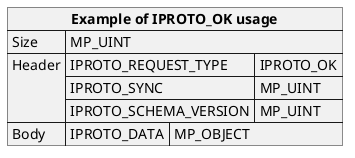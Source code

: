 @startuml

skinparam {
    HyperlinkColor #0077FF
    FontColor #313131
    BorderColor #313131
    BackgroundColor transparent
}

json "**Example of IPROTO_OK usage**" as ok_example {
    "Size": "MP_UINT",
    "Header": {
      "IPROTO_REQUEST_TYPE": "IPROTO_OK",
      "IPROTO_SYNC": "MP_UINT",
      "IPROTO_SCHEMA_VERSION": "MP_UINT"
    },
    "Body": {
      "IPROTO_DATA": "MP_OBJECT"
    }
}

@enduml
